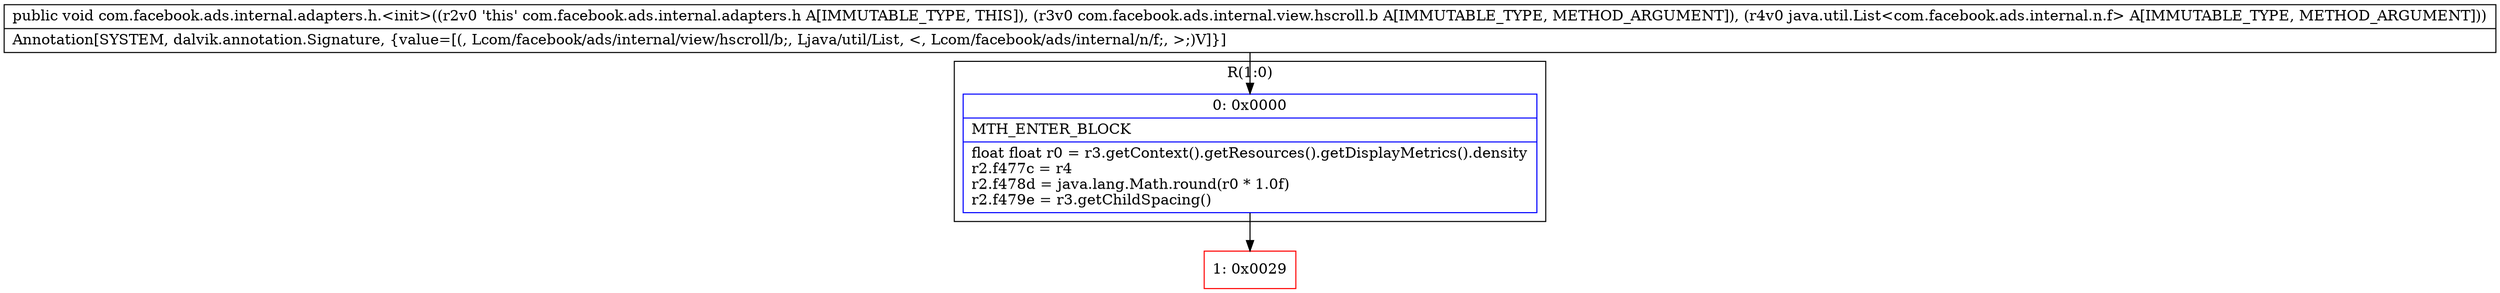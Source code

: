 digraph "CFG forcom.facebook.ads.internal.adapters.h.\<init\>(Lcom\/facebook\/ads\/internal\/view\/hscroll\/b;Ljava\/util\/List;)V" {
subgraph cluster_Region_717809671 {
label = "R(1:0)";
node [shape=record,color=blue];
Node_0 [shape=record,label="{0\:\ 0x0000|MTH_ENTER_BLOCK\l|float float r0 = r3.getContext().getResources().getDisplayMetrics().density\lr2.f477c = r4\lr2.f478d = java.lang.Math.round(r0 * 1.0f)\lr2.f479e = r3.getChildSpacing()\l}"];
}
Node_1 [shape=record,color=red,label="{1\:\ 0x0029}"];
MethodNode[shape=record,label="{public void com.facebook.ads.internal.adapters.h.\<init\>((r2v0 'this' com.facebook.ads.internal.adapters.h A[IMMUTABLE_TYPE, THIS]), (r3v0 com.facebook.ads.internal.view.hscroll.b A[IMMUTABLE_TYPE, METHOD_ARGUMENT]), (r4v0 java.util.List\<com.facebook.ads.internal.n.f\> A[IMMUTABLE_TYPE, METHOD_ARGUMENT]))  | Annotation[SYSTEM, dalvik.annotation.Signature, \{value=[(, Lcom\/facebook\/ads\/internal\/view\/hscroll\/b;, Ljava\/util\/List, \<, Lcom\/facebook\/ads\/internal\/n\/f;, \>;)V]\}]\l}"];
MethodNode -> Node_0;
Node_0 -> Node_1;
}

